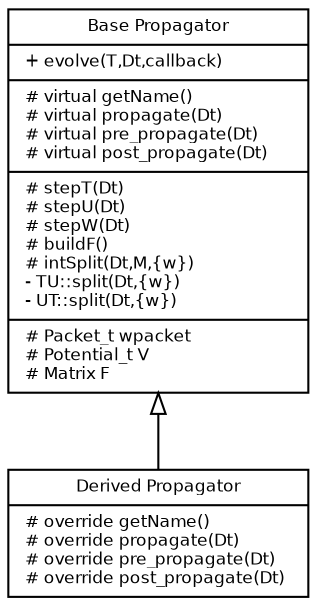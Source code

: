 digraph Propagators {

	graph [dpi = 300]; 

    fontname = "Bitstream Vera Sans"
    fontsize = 48

    node [
        fontname = "Bitstream Vera Sans"
        fontsize = 8
        shape = "record"
    ]

    edge [
        fontname = "Bitstream Vera Sans"
        fontsize = 8
    ]
    
	PropagatorBase [
		label = "{Base Propagator|+ evolve(T,Dt,callback) \l|# virtual getName() \l# virtual propagate(Dt) \l# virtual pre_propagate(Dt) \l# virtual post_propagate(Dt) \l|# stepT(Dt) \l# stepU(Dt) \l# stepW(Dt) \l# buildF() \l# intSplit(Dt,M,\{w\}) \l- TU::split(Dt,\{w\}) \l- UT::split(Dt,\{w\}) \l|# Packet_t wpacket \l# Potential_t V \l# Matrix F \l}"
		width = "2"
	]
	
	PropagatorDerived [
		label = "{Derived Propagator|# override getName() \l# override propagate(Dt) \l# override pre_propagate(Dt) \l# override post_propagate(Dt) \l}"
		width = "2"
	]
        
    edge [
		arrowtail = "empty"
	]
	
	PropagatorBase -> PropagatorDerived [dir="back"]

    /*
    subgraph clusterVectorialWavepackets {
        label = "Vectorial Wavepackets"
        
        HomogeneousHaWp__Component [
            label = "{Component|- shape \l- coefficients \l}"
            group = groupHomogeneousHaWp
        ]
        
        HomogeneousHaWp [
            label = "{HomogeneousHaWp|- components \l- eps \l- parameters \l+ evaluate(grid) \l}"
            group = groupHomogeneousHaWp
        ]
        
        
        InhomogeneousHaWp__Component [
            label = "{Component|- parameters \l- shape\l- coefficients \l}"
            group = groupInhomogeneousHaWp
        ]
        
        InhomogeneousHaWp [
            label = "{InhomogeneousHaWp|- components \l- eps \l+ evaluate(grid) \l}"
            group = groupInhomogeneousHaWp
        ]
        
        
        HaWpGradient__Component [
            label = "{Component|- coefficients \l}"
            group = groupHaWpGradient
        ]
        
        HaWpGradient [
            label = "{HaWpGradient|- components \l- eps \l- parameters \l- shape \l+ evaluate(grid) \l}"
            group = groupHaWpGradient
        ]
        
        edge [
            arrowtail = "none"
            headlabel = "N"
            taillabel = "1"
        ]
        
        HomogeneousHaWp -> HomogeneousHaWp__Component [dir="back"]
        InhomogeneousHaWp -> InhomogeneousHaWp__Component [dir="back"]
        
        edge [
            arrowtail = "none"
            headlabel = "D"
            taillabel = "1"
        ]
        
        HaWpGradient -> HaWpGradient__Component [dir="back"]
    }
    */
    
    /*
    edge [
        arrowtail = "empty"
    ]
    
    AbstractScalarHaWpBasis -> HaWpGradient [dir="back"]
    AbstractScalarHaWp -> HomogeneousHaWp__Component [dir="back"]
    AbstractScalarHaWp -> InhomogeneousHaWp__Component [dir="back"]
    AbstractScalarHaWp -> HaWpGradient__Component  [dir="back"]
    */
}
